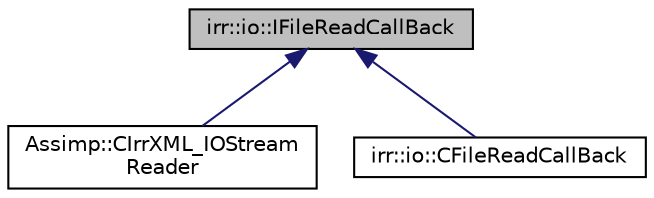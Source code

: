 digraph "irr::io::IFileReadCallBack"
{
  edge [fontname="Helvetica",fontsize="10",labelfontname="Helvetica",labelfontsize="10"];
  node [fontname="Helvetica",fontsize="10",shape=record];
  Node1 [label="irr::io::IFileReadCallBack",height=0.2,width=0.4,color="black", fillcolor="grey75", style="filled", fontcolor="black"];
  Node1 -> Node2 [dir="back",color="midnightblue",fontsize="10",style="solid",fontname="Helvetica"];
  Node2 [label="Assimp::CIrrXML_IOStream\lReader",height=0.2,width=0.4,color="black", fillcolor="white", style="filled",URL="$class_assimp_1_1_c_irr_x_m_l___i_o_stream_reader.html",tooltip="Utility class to make IrrXML work together with our custom IO system See the IrrXML docs for more det..."];
  Node1 -> Node3 [dir="back",color="midnightblue",fontsize="10",style="solid",fontname="Helvetica"];
  Node3 [label="irr::io::CFileReadCallBack",height=0.2,width=0.4,color="black", fillcolor="white", style="filled",URL="$classirr_1_1io_1_1_c_file_read_call_back.html",tooltip="Implementation of the file read callback for ordinary files. "];
}
